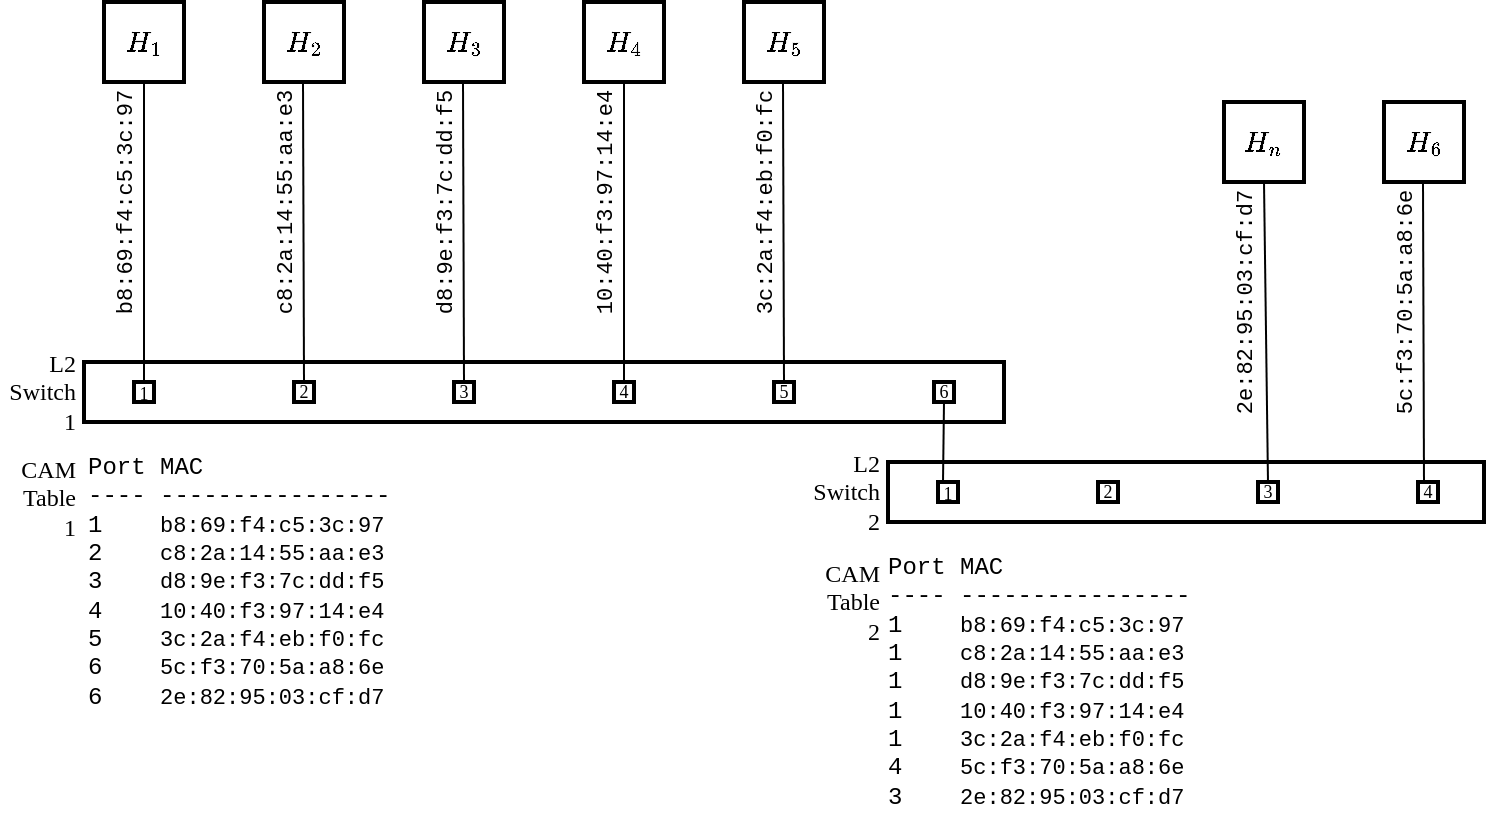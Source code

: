 <mxfile version="13.7.3" type="device"><diagram id="4Zgy66-phFbGBRuDP2bV" name="Seite-1"><mxGraphModel dx="994" dy="614" grid="1" gridSize="10" guides="1" tooltips="1" connect="1" arrows="1" fold="1" page="1" pageScale="1" pageWidth="827" pageHeight="1169" math="1" shadow="0"><root><mxCell id="0"/><mxCell id="1" parent="0"/><mxCell id="-alAKYvnIW2AgIT-nXdf-2" value="" style="rounded=0;whiteSpace=wrap;html=1;strokeWidth=2;" vertex="1" parent="1"><mxGeometry x="472" y="270" width="298" height="30" as="geometry"/></mxCell><mxCell id="HDMQ9oWZRbvWbr3XCpym-39" value="" style="group" parent="1" vertex="1" connectable="0"><mxGeometry x="28" y="220" width="502" height="30" as="geometry"/></mxCell><mxCell id="HDMQ9oWZRbvWbr3XCpym-27" value="" style="rounded=0;whiteSpace=wrap;html=1;strokeWidth=2;" parent="HDMQ9oWZRbvWbr3XCpym-39" vertex="1"><mxGeometry x="42" width="460" height="30" as="geometry"/></mxCell><mxCell id="HDMQ9oWZRbvWbr3XCpym-28" value="&lt;font style=&quot;font-size: 9px&quot; face=&quot;Verdana&quot;&gt;1&lt;/font&gt;" style="whiteSpace=wrap;html=1;aspect=fixed;strokeWidth=2;" parent="HDMQ9oWZRbvWbr3XCpym-39" vertex="1"><mxGeometry x="67" y="10" width="10" height="10" as="geometry"/></mxCell><mxCell id="HDMQ9oWZRbvWbr3XCpym-29" value="2" style="whiteSpace=wrap;html=1;aspect=fixed;strokeWidth=2;fontFamily=Verdana;fontSize=9;" parent="HDMQ9oWZRbvWbr3XCpym-39" vertex="1"><mxGeometry x="147" y="10" width="10" height="10" as="geometry"/></mxCell><mxCell id="HDMQ9oWZRbvWbr3XCpym-30" value="3" style="whiteSpace=wrap;html=1;aspect=fixed;strokeWidth=2;fontFamily=Verdana;fontSize=9;" parent="HDMQ9oWZRbvWbr3XCpym-39" vertex="1"><mxGeometry x="227" y="10" width="10" height="10" as="geometry"/></mxCell><mxCell id="HDMQ9oWZRbvWbr3XCpym-33" value="4" style="whiteSpace=wrap;html=1;aspect=fixed;strokeWidth=2;fontFamily=Verdana;fontSize=9;" parent="HDMQ9oWZRbvWbr3XCpym-39" vertex="1"><mxGeometry x="307" y="10" width="10" height="10" as="geometry"/></mxCell><mxCell id="HDMQ9oWZRbvWbr3XCpym-36" value="5" style="whiteSpace=wrap;html=1;aspect=fixed;strokeWidth=2;fontFamily=Verdana;fontSize=9;" parent="HDMQ9oWZRbvWbr3XCpym-39" vertex="1"><mxGeometry x="387" y="10" width="10" height="10" as="geometry"/></mxCell><mxCell id="HDMQ9oWZRbvWbr3XCpym-37" value="6" style="whiteSpace=wrap;html=1;aspect=fixed;strokeWidth=2;fontFamily=Verdana;fontSize=9;" parent="HDMQ9oWZRbvWbr3XCpym-39" vertex="1"><mxGeometry x="467" y="10" width="10" height="10" as="geometry"/></mxCell><mxCell id="HDMQ9oWZRbvWbr3XCpym-38" value="&lt;font face=&quot;Verdana&quot;&gt;L2&lt;br&gt;&lt;div&gt;&lt;span&gt;Switch 1&lt;/span&gt;&lt;/div&gt;&lt;/font&gt;" style="text;html=1;strokeColor=none;fillColor=none;align=right;verticalAlign=middle;whiteSpace=wrap;rounded=0;" parent="HDMQ9oWZRbvWbr3XCpym-39" vertex="1"><mxGeometry y="5" width="40" height="20" as="geometry"/></mxCell><mxCell id="HDMQ9oWZRbvWbr3XCpym-1" value="$$H_1$$" style="whiteSpace=wrap;html=1;aspect=fixed;strokeWidth=2;" parent="1" vertex="1"><mxGeometry x="80" y="40" width="40" height="40" as="geometry"/></mxCell><mxCell id="HDMQ9oWZRbvWbr3XCpym-2" value="$$H_2$$" style="whiteSpace=wrap;html=1;aspect=fixed;strokeWidth=2;" parent="1" vertex="1"><mxGeometry x="160" y="40" width="40" height="40" as="geometry"/></mxCell><mxCell id="HDMQ9oWZRbvWbr3XCpym-3" value="$$H_3$$" style="whiteSpace=wrap;html=1;aspect=fixed;strokeWidth=2;" parent="1" vertex="1"><mxGeometry x="240" y="40" width="40" height="40" as="geometry"/></mxCell><mxCell id="HDMQ9oWZRbvWbr3XCpym-5" value="$$H_4$$" style="whiteSpace=wrap;html=1;aspect=fixed;strokeWidth=2;" parent="1" vertex="1"><mxGeometry x="320" y="40" width="40" height="40" as="geometry"/></mxCell><mxCell id="HDMQ9oWZRbvWbr3XCpym-6" value="$$H_5$$" style="whiteSpace=wrap;html=1;aspect=fixed;strokeWidth=2;" parent="1" vertex="1"><mxGeometry x="400" y="40" width="40" height="40" as="geometry"/></mxCell><mxCell id="HDMQ9oWZRbvWbr3XCpym-10" value="" style="endArrow=none;html=1;strokeWidth=1;entryX=0.5;entryY=1;entryDx=0;entryDy=0;exitX=0.5;exitY=0;exitDx=0;exitDy=0;" parent="1" source="HDMQ9oWZRbvWbr3XCpym-28" target="HDMQ9oWZRbvWbr3XCpym-1" edge="1"><mxGeometry width="50" height="50" relative="1" as="geometry"><mxPoint x="100" y="120" as="sourcePoint"/><mxPoint x="100" y="80" as="targetPoint"/></mxGeometry></mxCell><mxCell id="HDMQ9oWZRbvWbr3XCpym-11" value="" style="endArrow=none;html=1;strokeWidth=1;entryX=0.5;entryY=1;entryDx=0;entryDy=0;exitX=0.5;exitY=0;exitDx=0;exitDy=0;" parent="1" source="HDMQ9oWZRbvWbr3XCpym-29" edge="1"><mxGeometry width="50" height="50" relative="1" as="geometry"><mxPoint x="180" y="120" as="sourcePoint"/><mxPoint x="179.5" y="80" as="targetPoint"/></mxGeometry></mxCell><mxCell id="HDMQ9oWZRbvWbr3XCpym-13" value="" style="endArrow=none;html=1;strokeWidth=1;entryX=0.5;entryY=1;entryDx=0;entryDy=0;exitX=0.5;exitY=0;exitDx=0;exitDy=0;" parent="1" source="HDMQ9oWZRbvWbr3XCpym-30" edge="1"><mxGeometry width="50" height="50" relative="1" as="geometry"><mxPoint x="260" y="120" as="sourcePoint"/><mxPoint x="259.5" y="80" as="targetPoint"/></mxGeometry></mxCell><mxCell id="HDMQ9oWZRbvWbr3XCpym-14" value="" style="endArrow=none;html=1;strokeWidth=1;entryX=0.5;entryY=1;entryDx=0;entryDy=0;exitX=0.5;exitY=0;exitDx=0;exitDy=0;" parent="1" source="HDMQ9oWZRbvWbr3XCpym-33" edge="1"><mxGeometry width="50" height="50" relative="1" as="geometry"><mxPoint x="340.5" y="120" as="sourcePoint"/><mxPoint x="340" y="80" as="targetPoint"/></mxGeometry></mxCell><mxCell id="HDMQ9oWZRbvWbr3XCpym-15" value="" style="endArrow=none;html=1;strokeWidth=1;entryX=0.5;entryY=1;entryDx=0;entryDy=0;exitX=0.5;exitY=0;exitDx=0;exitDy=0;" parent="1" source="HDMQ9oWZRbvWbr3XCpym-36" edge="1"><mxGeometry width="50" height="50" relative="1" as="geometry"><mxPoint x="420" y="120" as="sourcePoint"/><mxPoint x="419.5" y="80" as="targetPoint"/></mxGeometry></mxCell><mxCell id="HDMQ9oWZRbvWbr3XCpym-21" value="&lt;p class=&quot;p1&quot; style=&quot;margin: 0px ; font-stretch: normal ; line-height: normal ; font-size: 11px&quot;&gt;&lt;span class=&quot;s1&quot; style=&quot;background-color: rgb(255 , 255 , 255)&quot;&gt;&lt;font face=&quot;Courier New&quot;&gt;b8:69:f4:c5:3c:97&lt;/font&gt;&lt;/span&gt;&lt;/p&gt;" style="text;html=1;strokeColor=none;fillColor=none;align=center;verticalAlign=middle;whiteSpace=wrap;rounded=0;rotation=-90;" parent="1" vertex="1"><mxGeometry x="70" y="130" width="40" height="20" as="geometry"/></mxCell><mxCell id="HDMQ9oWZRbvWbr3XCpym-22" value="&lt;p class=&quot;p1&quot; style=&quot;margin: 0px ; font-stretch: normal ; line-height: normal ; font-size: 11px&quot;&gt;&lt;span class=&quot;s1&quot; style=&quot;background-color: rgb(255 , 255 , 255)&quot;&gt;&lt;font face=&quot;Courier New&quot;&gt;c8:2a:14:55:aa:e3&lt;/font&gt;&lt;/span&gt;&lt;/p&gt;" style="text;html=1;strokeColor=none;fillColor=none;align=center;verticalAlign=middle;whiteSpace=wrap;rounded=0;rotation=-90;" parent="1" vertex="1"><mxGeometry x="150" y="130" width="40" height="20" as="geometry"/></mxCell><mxCell id="HDMQ9oWZRbvWbr3XCpym-23" value="&lt;p class=&quot;p1&quot; style=&quot;margin: 0px ; font-stretch: normal ; line-height: normal ; font-size: 11px&quot;&gt;&lt;span class=&quot;s1&quot; style=&quot;background-color: rgb(255 , 255 , 255)&quot;&gt;&lt;font face=&quot;Courier New&quot;&gt;d8:9e:f3:7c:dd:f5&lt;/font&gt;&lt;/span&gt;&lt;/p&gt;" style="text;html=1;strokeColor=none;fillColor=none;align=center;verticalAlign=middle;whiteSpace=wrap;rounded=0;rotation=-90;" parent="1" vertex="1"><mxGeometry x="230" y="130" width="40" height="20" as="geometry"/></mxCell><mxCell id="HDMQ9oWZRbvWbr3XCpym-24" value="&lt;p class=&quot;p1&quot; style=&quot;margin: 0px ; font-stretch: normal ; line-height: normal ; font-size: 11px&quot;&gt;&lt;span class=&quot;s1&quot; style=&quot;background-color: rgb(255 , 255 , 255)&quot;&gt;&lt;font face=&quot;Courier New&quot;&gt;10:40:f3:97:14:e4&lt;/font&gt;&lt;/span&gt;&lt;/p&gt;" style="text;html=1;strokeColor=none;fillColor=none;align=center;verticalAlign=middle;whiteSpace=wrap;rounded=0;rotation=-90;" parent="1" vertex="1"><mxGeometry x="310" y="130" width="40" height="20" as="geometry"/></mxCell><mxCell id="HDMQ9oWZRbvWbr3XCpym-25" value="&lt;p class=&quot;p1&quot; style=&quot;margin: 0px ; font-stretch: normal ; line-height: normal ; font-size: 11px&quot;&gt;&lt;span class=&quot;s1&quot; style=&quot;background-color: rgb(255 , 255 , 255)&quot;&gt;&lt;font face=&quot;Courier New&quot;&gt;3c:2a:f4:eb:f0:fc&lt;/font&gt;&lt;/span&gt;&lt;/p&gt;" style="text;html=1;strokeColor=none;fillColor=none;align=center;verticalAlign=middle;whiteSpace=wrap;rounded=0;rotation=-90;" parent="1" vertex="1"><mxGeometry x="390" y="130" width="40" height="20" as="geometry"/></mxCell><mxCell id="HDMQ9oWZRbvWbr3XCpym-40" value="&lt;font face=&quot;Courier New&quot; style=&quot;font-size: 12px&quot;&gt;Port MAC&lt;br&gt;---- ----------------&lt;br&gt;1&amp;nbsp; &amp;nbsp;&amp;nbsp;&lt;/font&gt;&lt;span style=&quot;font-family: &amp;#34;courier new&amp;#34; ; font-size: 11px ; text-align: center ; background-color: rgb(255 , 255 , 255)&quot;&gt;b8:69:f4:c5:3c:97&lt;/span&gt;&lt;font face=&quot;Courier New&quot; style=&quot;font-size: 12px&quot;&gt;&lt;br&gt;2&amp;nbsp; &amp;nbsp;&amp;nbsp;&lt;/font&gt;&lt;span style=&quot;font-family: &amp;#34;courier new&amp;#34; ; font-size: 11px ; text-align: center ; background-color: rgb(255 , 255 , 255)&quot;&gt;c8:2a:14:55:aa:e3&lt;/span&gt;&lt;font face=&quot;Courier New&quot; style=&quot;font-size: 12px&quot;&gt;&lt;br&gt;3&amp;nbsp; &amp;nbsp;&amp;nbsp;&lt;/font&gt;&lt;span style=&quot;font-family: &amp;#34;courier new&amp;#34; ; font-size: 11px ; text-align: center ; background-color: rgb(255 , 255 , 255)&quot;&gt;d8:9e:f3:7c:dd:f5&lt;/span&gt;&lt;font face=&quot;Courier New&quot; style=&quot;font-size: 12px&quot;&gt;&lt;br&gt;4&amp;nbsp; &amp;nbsp;&amp;nbsp;&lt;/font&gt;&lt;span style=&quot;font-family: &amp;#34;courier new&amp;#34; ; font-size: 11px ; text-align: center ; background-color: rgb(255 , 255 , 255)&quot;&gt;10:40:f3:97:14:e4&lt;/span&gt;&lt;font face=&quot;Courier New&quot; style=&quot;font-size: 12px&quot;&gt;&lt;br&gt;5&amp;nbsp; &amp;nbsp;&amp;nbsp;&lt;/font&gt;&lt;span style=&quot;font-family: &amp;#34;courier new&amp;#34; ; font-size: 11px ; text-align: center ; background-color: rgb(255 , 255 , 255)&quot;&gt;3c:2a:f4:eb:f0:fc&lt;/span&gt;&lt;font face=&quot;Courier New&quot; style=&quot;font-size: 12px&quot;&gt;&lt;br&gt;6&amp;nbsp; &amp;nbsp;&amp;nbsp;&lt;/font&gt;&lt;span style=&quot;font-family: &amp;#34;courier new&amp;#34; ; font-size: 11px ; text-align: center ; background-color: rgb(255 , 255 , 255)&quot;&gt;5c:f3:70:5a:a8:6e&lt;br&gt;&lt;/span&gt;&lt;font face=&quot;Courier New&quot; style=&quot;font-size: 12px&quot;&gt;6&amp;nbsp; &amp;nbsp;&amp;nbsp;&lt;/font&gt;&lt;span style=&quot;font-family: &amp;#34;courier new&amp;#34; ; font-size: 11px ; text-align: center ; background-color: rgb(255 , 255 , 255)&quot;&gt;2e:82:95:03:cf:d7&lt;/span&gt;&lt;font face=&quot;Courier New&quot; style=&quot;font-size: 12px&quot;&gt;&lt;br&gt;&lt;/font&gt;" style="text;html=1;strokeColor=none;fillColor=none;align=left;verticalAlign=middle;whiteSpace=wrap;rounded=0;fontFamily=Verdana;fontSize=9;" parent="1" vertex="1"><mxGeometry x="70" y="320" width="180" height="20" as="geometry"/></mxCell><mxCell id="HDMQ9oWZRbvWbr3XCpym-51" value="CAM&lt;br&gt;Table&lt;br&gt;1" style="text;html=1;strokeColor=none;fillColor=none;align=right;verticalAlign=middle;whiteSpace=wrap;rounded=0;fontFamily=Verdana;fontSize=12;" parent="1" vertex="1"><mxGeometry x="28" y="278" width="40" height="20" as="geometry"/></mxCell><mxCell id="-alAKYvnIW2AgIT-nXdf-14" value="" style="endArrow=none;html=1;strokeWidth=1;exitX=0.25;exitY=0;exitDx=0;exitDy=0;" edge="1" parent="1" source="-alAKYvnIW2AgIT-nXdf-3"><mxGeometry width="50" height="50" relative="1" as="geometry"><mxPoint x="520.5" y="130" as="sourcePoint"/><mxPoint x="500" y="240" as="targetPoint"/></mxGeometry></mxCell><mxCell id="-alAKYvnIW2AgIT-nXdf-3" value="&lt;font style=&quot;font-size: 9px&quot; face=&quot;Verdana&quot;&gt;1&lt;/font&gt;" style="whiteSpace=wrap;html=1;aspect=fixed;strokeWidth=2;" vertex="1" parent="1"><mxGeometry x="497" y="280" width="10" height="10" as="geometry"/></mxCell><mxCell id="-alAKYvnIW2AgIT-nXdf-4" value="2" style="whiteSpace=wrap;html=1;aspect=fixed;strokeWidth=2;fontFamily=Verdana;fontSize=9;" vertex="1" parent="1"><mxGeometry x="577" y="280" width="10" height="10" as="geometry"/></mxCell><mxCell id="-alAKYvnIW2AgIT-nXdf-5" value="3" style="whiteSpace=wrap;html=1;aspect=fixed;strokeWidth=2;fontFamily=Verdana;fontSize=9;" vertex="1" parent="1"><mxGeometry x="657" y="280" width="10" height="10" as="geometry"/></mxCell><mxCell id="-alAKYvnIW2AgIT-nXdf-6" value="4" style="whiteSpace=wrap;html=1;aspect=fixed;strokeWidth=2;fontFamily=Verdana;fontSize=9;" vertex="1" parent="1"><mxGeometry x="737" y="280" width="10" height="10" as="geometry"/></mxCell><mxCell id="HDMQ9oWZRbvWbr3XCpym-7" value="$$H_6$$" style="whiteSpace=wrap;html=1;aspect=fixed;strokeWidth=2;" parent="1" vertex="1"><mxGeometry x="720" y="90" width="40" height="40" as="geometry"/></mxCell><mxCell id="HDMQ9oWZRbvWbr3XCpym-16" value="" style="endArrow=none;html=1;strokeWidth=1;entryX=0.5;entryY=1;entryDx=0;entryDy=0;exitX=0.5;exitY=0;exitDx=0;exitDy=0;" parent="1" edge="1"><mxGeometry width="50" height="50" relative="1" as="geometry"><mxPoint x="740" y="280" as="sourcePoint"/><mxPoint x="739.5" y="130" as="targetPoint"/></mxGeometry></mxCell><mxCell id="HDMQ9oWZRbvWbr3XCpym-26" value="&lt;p class=&quot;p1&quot; style=&quot;margin: 0px ; font-stretch: normal ; line-height: normal ; font-size: 11px&quot;&gt;&lt;span style=&quot;font-family: &amp;#34;courier new&amp;#34; ; background-color: rgb(255 , 255 , 255)&quot;&gt;5c:f3:70:5a:a8:6e&lt;/span&gt;&lt;/p&gt;" style="text;html=1;strokeColor=none;fillColor=none;align=center;verticalAlign=middle;whiteSpace=wrap;rounded=0;rotation=-90;" parent="1" vertex="1"><mxGeometry x="710" y="180" width="40" height="20" as="geometry"/></mxCell><mxCell id="-alAKYvnIW2AgIT-nXdf-11" value="$$H_n$$" style="whiteSpace=wrap;html=1;aspect=fixed;strokeWidth=2;" vertex="1" parent="1"><mxGeometry x="640" y="90" width="40" height="40" as="geometry"/></mxCell><mxCell id="-alAKYvnIW2AgIT-nXdf-12" value="" style="endArrow=none;html=1;strokeWidth=1;entryX=0.25;entryY=0.5;entryDx=0;entryDy=0;entryPerimeter=0;exitX=0.5;exitY=0;exitDx=0;exitDy=0;" edge="1" source="-alAKYvnIW2AgIT-nXdf-5" parent="1"><mxGeometry width="50" height="50" relative="1" as="geometry"><mxPoint x="660.5" y="217" as="sourcePoint"/><mxPoint x="660" y="130" as="targetPoint"/></mxGeometry></mxCell><mxCell id="-alAKYvnIW2AgIT-nXdf-13" value="&lt;p class=&quot;p1&quot; style=&quot;margin: 0px ; font-stretch: normal ; line-height: normal ; font-size: 11px&quot;&gt;&lt;font face=&quot;courier new&quot;&gt;&lt;span style=&quot;background-color: rgb(255 , 255 , 255)&quot;&gt;2e:82:95:03:cf:d7&lt;/span&gt;&lt;/font&gt;&lt;/p&gt;" style="text;html=1;strokeColor=none;fillColor=none;align=center;verticalAlign=middle;whiteSpace=wrap;rounded=0;rotation=-90;" vertex="1" parent="1"><mxGeometry x="630" y="180" width="40" height="20" as="geometry"/></mxCell><mxCell id="-alAKYvnIW2AgIT-nXdf-19" value="&lt;font face=&quot;Courier New&quot; style=&quot;font-size: 12px&quot;&gt;Port MAC&lt;br&gt;---- ----------------&lt;br&gt;1&amp;nbsp; &amp;nbsp;&amp;nbsp;&lt;/font&gt;&lt;span style=&quot;font-family: &amp;#34;courier new&amp;#34; ; font-size: 11px ; text-align: center ; background-color: rgb(255 , 255 , 255)&quot;&gt;b8:69:f4:c5:3c:97&lt;/span&gt;&lt;font face=&quot;Courier New&quot; style=&quot;font-size: 12px&quot;&gt;&lt;br&gt;1&amp;nbsp; &amp;nbsp;&amp;nbsp;&lt;/font&gt;&lt;span style=&quot;font-family: &amp;#34;courier new&amp;#34; ; font-size: 11px ; text-align: center ; background-color: rgb(255 , 255 , 255)&quot;&gt;c8:2a:14:55:aa:e3&lt;/span&gt;&lt;font face=&quot;Courier New&quot; style=&quot;font-size: 12px&quot;&gt;&lt;br&gt;1&amp;nbsp; &amp;nbsp;&amp;nbsp;&lt;/font&gt;&lt;span style=&quot;font-family: &amp;#34;courier new&amp;#34; ; font-size: 11px ; text-align: center ; background-color: rgb(255 , 255 , 255)&quot;&gt;d8:9e:f3:7c:dd:f5&lt;/span&gt;&lt;font face=&quot;Courier New&quot; style=&quot;font-size: 12px&quot;&gt;&lt;br&gt;1&amp;nbsp; &amp;nbsp;&amp;nbsp;&lt;/font&gt;&lt;span style=&quot;font-family: &amp;#34;courier new&amp;#34; ; font-size: 11px ; text-align: center ; background-color: rgb(255 , 255 , 255)&quot;&gt;10:40:f3:97:14:e4&lt;/span&gt;&lt;font face=&quot;Courier New&quot; style=&quot;font-size: 12px&quot;&gt;&lt;br&gt;1&amp;nbsp; &amp;nbsp;&amp;nbsp;&lt;/font&gt;&lt;span style=&quot;font-family: &amp;#34;courier new&amp;#34; ; font-size: 11px ; text-align: center ; background-color: rgb(255 , 255 , 255)&quot;&gt;3c:2a:f4:eb:f0:fc&lt;/span&gt;&lt;font face=&quot;Courier New&quot; style=&quot;font-size: 12px&quot;&gt;&lt;br&gt;4&amp;nbsp; &amp;nbsp;&amp;nbsp;&lt;/font&gt;&lt;span style=&quot;font-family: &amp;#34;courier new&amp;#34; ; font-size: 11px ; text-align: center ; background-color: rgb(255 , 255 , 255)&quot;&gt;5c:f3:70:5a:a8:6e&lt;br&gt;&lt;/span&gt;&lt;font face=&quot;Courier New&quot; style=&quot;font-size: 12px&quot;&gt;3&amp;nbsp; &amp;nbsp;&amp;nbsp;&lt;/font&gt;&lt;span style=&quot;font-family: &amp;#34;courier new&amp;#34; ; font-size: 11px ; text-align: center ; background-color: rgb(255 , 255 , 255)&quot;&gt;2e:82:95:03:cf:d7&lt;/span&gt;&lt;font face=&quot;Courier New&quot; style=&quot;font-size: 12px&quot;&gt;&lt;br&gt;&lt;/font&gt;" style="text;html=1;strokeColor=none;fillColor=none;align=left;verticalAlign=middle;whiteSpace=wrap;rounded=0;fontFamily=Verdana;fontSize=9;" vertex="1" parent="1"><mxGeometry x="470" y="370" width="180" height="20" as="geometry"/></mxCell><mxCell id="-alAKYvnIW2AgIT-nXdf-9" value="&lt;font face=&quot;Verdana&quot;&gt;L2&lt;br&gt;&lt;div&gt;&lt;span&gt;Switch&lt;/span&gt;&lt;/div&gt;&lt;div&gt;&lt;span&gt;2&lt;/span&gt;&lt;/div&gt;&lt;/font&gt;" style="text;html=1;strokeColor=none;fillColor=none;align=right;verticalAlign=middle;whiteSpace=wrap;rounded=0;" vertex="1" parent="1"><mxGeometry x="430" y="275" width="40" height="20" as="geometry"/></mxCell><mxCell id="-alAKYvnIW2AgIT-nXdf-17" value="CAM&lt;br&gt;Table&lt;br&gt;2" style="text;html=1;strokeColor=none;fillColor=none;align=right;verticalAlign=middle;whiteSpace=wrap;rounded=0;fontFamily=Verdana;fontSize=12;" vertex="1" parent="1"><mxGeometry x="430" y="330" width="40" height="20" as="geometry"/></mxCell></root></mxGraphModel></diagram></mxfile>